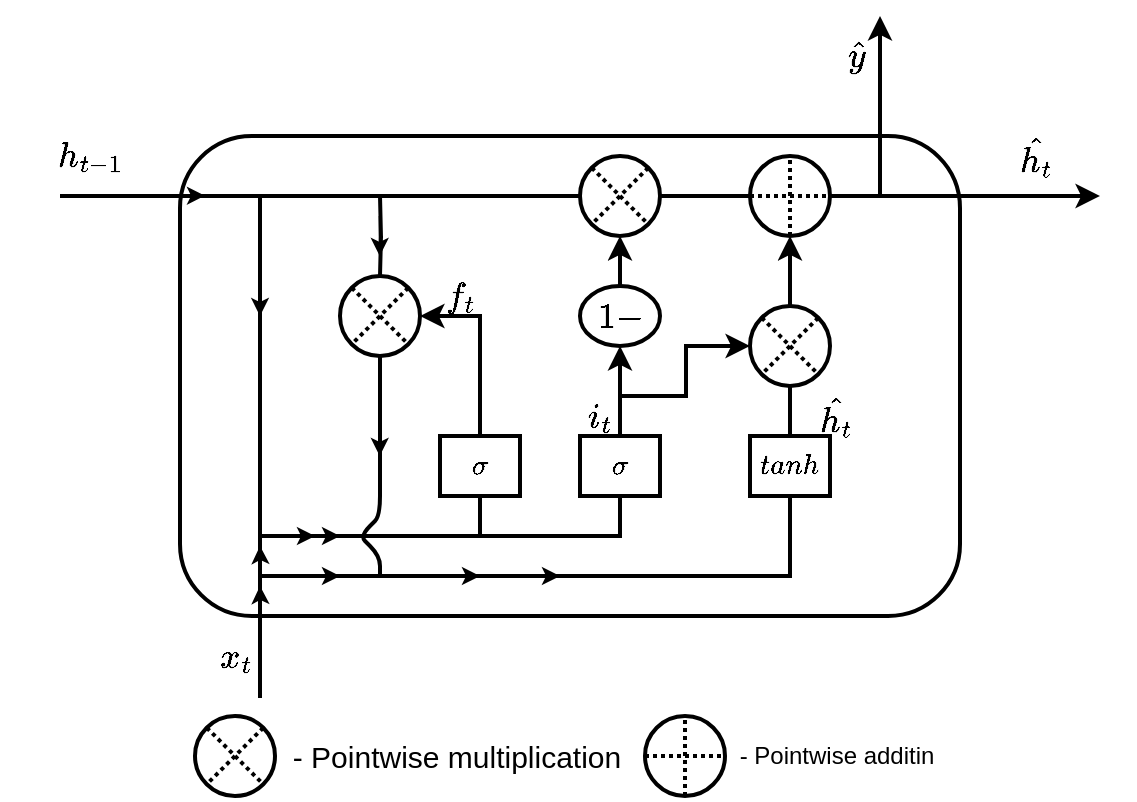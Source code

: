 <mxfile version="20.7.4" type="device"><diagram id="0pzhbJi8VVLmP_JgPvU9" name="Page-1"><mxGraphModel dx="667" dy="357" grid="1" gridSize="10" guides="1" tooltips="1" connect="1" arrows="1" fold="1" page="1" pageScale="1" pageWidth="850" pageHeight="1100" math="1" shadow="0"><root><mxCell id="0"/><mxCell id="1" parent="0"/><mxCell id="sxEf29W-lsWhnY5Drbxg-1" value="" style="rounded=1;whiteSpace=wrap;html=1;fillColor=none;strokeWidth=2;" parent="1" vertex="1"><mxGeometry x="120" y="130" width="390" height="240" as="geometry"/></mxCell><mxCell id="sxEf29W-lsWhnY5Drbxg-2" value="$$h_{t-1}$$" style="text;html=1;align=center;verticalAlign=middle;resizable=0;points=[];autosize=1;fontSize=15;" parent="1" vertex="1"><mxGeometry x="30" y="130" width="90" height="20" as="geometry"/></mxCell><mxCell id="sxEf29W-lsWhnY5Drbxg-3" value="$$x_t$$" style="text;html=1;align=center;verticalAlign=middle;resizable=0;points=[];autosize=1;fontSize=15;" parent="1" vertex="1"><mxGeometry x="112.5" y="380" width="70" height="20" as="geometry"/></mxCell><mxCell id="sxEf29W-lsWhnY5Drbxg-4" value="$$\hat{y}$$" style="text;html=1;align=center;verticalAlign=middle;resizable=0;points=[];autosize=1;fontSize=15;strokeWidth=2;" parent="1" vertex="1"><mxGeometry x="412.5" y="80" width="90" height="20" as="geometry"/></mxCell><mxCell id="sxEf29W-lsWhnY5Drbxg-5" value="$$\hat{h_t}$$" style="text;html=1;align=center;verticalAlign=middle;resizable=0;points=[];autosize=1;fontSize=15;" parent="1" vertex="1"><mxGeometry x="497.5" y="130" width="100" height="20" as="geometry"/></mxCell><mxCell id="Bk7K53Z3An52TejiGr5_-12" style="edgeStyle=orthogonalEdgeStyle;rounded=0;orthogonalLoop=1;jettySize=auto;html=1;exitX=1;exitY=0.5;exitDx=0;exitDy=0;entryX=0;entryY=0.5;entryDx=0;entryDy=0;startArrow=none;startFill=0;endArrow=none;endFill=0;strokeWidth=2;" parent="1" edge="1"><mxGeometry relative="1" as="geometry"><mxPoint x="360" y="160" as="sourcePoint"/><mxPoint x="405" y="160" as="targetPoint"/></mxGeometry></mxCell><mxCell id="Bk7K53Z3An52TejiGr5_-14" style="edgeStyle=orthogonalEdgeStyle;rounded=0;orthogonalLoop=1;jettySize=auto;html=1;exitX=0;exitY=0.5;exitDx=0;exitDy=0;startArrow=none;startFill=0;endArrow=none;endFill=0;strokeWidth=2;" parent="1" edge="1"><mxGeometry relative="1" as="geometry"><mxPoint x="60" y="160" as="targetPoint"/><mxPoint x="320" y="160" as="sourcePoint"/></mxGeometry></mxCell><mxCell id="Bk7K53Z3An52TejiGr5_-13" style="edgeStyle=orthogonalEdgeStyle;rounded=0;orthogonalLoop=1;jettySize=auto;html=1;exitX=1;exitY=0.5;exitDx=0;exitDy=0;startArrow=none;startFill=0;endArrow=classic;endFill=1;strokeWidth=2;" parent="1" edge="1"><mxGeometry relative="1" as="geometry"><mxPoint x="580" y="160" as="targetPoint"/><mxPoint x="445" y="160" as="sourcePoint"/></mxGeometry></mxCell><mxCell id="Bk7K53Z3An52TejiGr5_-8" style="edgeStyle=orthogonalEdgeStyle;rounded=0;orthogonalLoop=1;jettySize=auto;html=1;exitX=0.5;exitY=0;exitDx=0;exitDy=0;entryX=0.5;entryY=1;entryDx=0;entryDy=0;strokeWidth=2;" parent="1" source="sxEf29W-lsWhnY5Drbxg-11" edge="1"><mxGeometry relative="1" as="geometry"><mxPoint x="340" y="180" as="targetPoint"/></mxGeometry></mxCell><mxCell id="sxEf29W-lsWhnY5Drbxg-11" value="$$1-$$" style="ellipse;whiteSpace=wrap;html=1;fillColor=none;fontSize=15;strokeWidth=2;" parent="1" vertex="1"><mxGeometry x="320" y="205" width="40" height="30" as="geometry"/></mxCell><mxCell id="Bk7K53Z3An52TejiGr5_-10" style="edgeStyle=orthogonalEdgeStyle;rounded=0;orthogonalLoop=1;jettySize=auto;html=1;exitX=0;exitY=0.5;exitDx=0;exitDy=0;strokeWidth=2;startArrow=classic;startFill=1;endArrow=none;endFill=0;" parent="1" edge="1"><mxGeometry relative="1" as="geometry"><mxPoint x="340" y="250" as="targetPoint"/><mxPoint x="405" y="235" as="sourcePoint"/><Array as="points"><mxPoint x="373" y="235"/><mxPoint x="373" y="260"/><mxPoint x="340" y="260"/></Array></mxGeometry></mxCell><mxCell id="Bk7K53Z3An52TejiGr5_-11" style="edgeStyle=orthogonalEdgeStyle;rounded=0;orthogonalLoop=1;jettySize=auto;html=1;exitX=0.5;exitY=0;exitDx=0;exitDy=0;entryX=0.5;entryY=1;entryDx=0;entryDy=0;startArrow=none;startFill=0;endArrow=classic;endFill=1;strokeWidth=2;" parent="1" edge="1"><mxGeometry relative="1" as="geometry"><mxPoint x="425" y="215" as="sourcePoint"/><mxPoint x="425" y="180" as="targetPoint"/></mxGeometry></mxCell><mxCell id="Bk7K53Z3An52TejiGr5_-16" style="edgeStyle=orthogonalEdgeStyle;rounded=0;orthogonalLoop=1;jettySize=auto;html=1;exitX=0.5;exitY=0;exitDx=0;exitDy=0;startArrow=none;startFill=0;endArrow=none;endFill=0;strokeWidth=2;" parent="1" edge="1"><mxGeometry relative="1" as="geometry"><mxPoint x="220" y="160" as="targetPoint"/><mxPoint x="220" y="200" as="sourcePoint"/></mxGeometry></mxCell><mxCell id="Bk7K53Z3An52TejiGr5_-15" style="edgeStyle=orthogonalEdgeStyle;rounded=0;orthogonalLoop=1;jettySize=auto;html=1;exitX=0.5;exitY=0;exitDx=0;exitDy=0;entryX=0.5;entryY=1;entryDx=0;entryDy=0;startArrow=none;startFill=0;endArrow=none;endFill=0;strokeWidth=2;" parent="1" source="Bk7K53Z3An52TejiGr5_-1" edge="1"><mxGeometry relative="1" as="geometry"><mxPoint x="425" y="255" as="targetPoint"/></mxGeometry></mxCell><mxCell id="Bk7K53Z3An52TejiGr5_-17" style="edgeStyle=orthogonalEdgeStyle;rounded=0;orthogonalLoop=1;jettySize=auto;html=1;exitX=0.5;exitY=1;exitDx=0;exitDy=0;startArrow=none;startFill=0;endArrow=none;endFill=0;strokeWidth=2;" parent="1" source="Bk7K53Z3An52TejiGr5_-1" edge="1"><mxGeometry relative="1" as="geometry"><mxPoint x="180" y="350" as="targetPoint"/><Array as="points"><mxPoint x="425" y="350"/></Array></mxGeometry></mxCell><mxCell id="Bk7K53Z3An52TejiGr5_-1" value="$$tanh$$" style="rounded=0;whiteSpace=wrap;html=1;fillColor=none;strokeWidth=2;" parent="1" vertex="1"><mxGeometry x="405" y="280" width="40" height="30" as="geometry"/></mxCell><mxCell id="Bk7K53Z3An52TejiGr5_-9" style="edgeStyle=orthogonalEdgeStyle;rounded=0;orthogonalLoop=1;jettySize=auto;html=1;exitX=0.5;exitY=0;exitDx=0;exitDy=0;entryX=0.5;entryY=1;entryDx=0;entryDy=0;strokeWidth=2;" parent="1" source="Bk7K53Z3An52TejiGr5_-2" target="sxEf29W-lsWhnY5Drbxg-11" edge="1"><mxGeometry relative="1" as="geometry"/></mxCell><mxCell id="Bk7K53Z3An52TejiGr5_-18" style="edgeStyle=orthogonalEdgeStyle;rounded=0;orthogonalLoop=1;jettySize=auto;html=1;exitX=0.5;exitY=1;exitDx=0;exitDy=0;startArrow=none;startFill=0;endArrow=none;endFill=0;strokeWidth=2;" parent="1" source="Bk7K53Z3An52TejiGr5_-2" edge="1"><mxGeometry relative="1" as="geometry"><mxPoint x="180" y="350" as="targetPoint"/><Array as="points"><mxPoint x="340" y="330"/><mxPoint x="160" y="330"/><mxPoint x="160" y="350"/></Array></mxGeometry></mxCell><mxCell id="Bk7K53Z3An52TejiGr5_-2" value="$$\sigma$$" style="rounded=0;whiteSpace=wrap;html=1;fillColor=none;strokeWidth=2;" parent="1" vertex="1"><mxGeometry x="320" y="280" width="40" height="30" as="geometry"/></mxCell><mxCell id="Bk7K53Z3An52TejiGr5_-7" style="edgeStyle=orthogonalEdgeStyle;rounded=0;orthogonalLoop=1;jettySize=auto;html=1;exitX=0.5;exitY=0;exitDx=0;exitDy=0;entryX=1;entryY=0.5;entryDx=0;entryDy=0;strokeWidth=2;" parent="1" source="Bk7K53Z3An52TejiGr5_-3" edge="1"><mxGeometry relative="1" as="geometry"><mxPoint x="240" y="220" as="targetPoint"/><Array as="points"><mxPoint x="270" y="220"/></Array></mxGeometry></mxCell><mxCell id="Bk7K53Z3An52TejiGr5_-19" style="edgeStyle=orthogonalEdgeStyle;rounded=0;orthogonalLoop=1;jettySize=auto;html=1;exitX=0.5;exitY=1;exitDx=0;exitDy=0;startArrow=none;startFill=0;endArrow=none;endFill=0;strokeWidth=2;" parent="1" source="Bk7K53Z3An52TejiGr5_-3" edge="1"><mxGeometry relative="1" as="geometry"><mxPoint x="270" y="330" as="targetPoint"/></mxGeometry></mxCell><mxCell id="Bk7K53Z3An52TejiGr5_-3" value="$$\sigma$$" style="rounded=0;whiteSpace=wrap;html=1;fillColor=none;strokeWidth=2;" parent="1" vertex="1"><mxGeometry x="250" y="280" width="40" height="30" as="geometry"/></mxCell><mxCell id="Bk7K53Z3An52TejiGr5_-5" value="" style="endArrow=none;html=1;strokeWidth=2;" parent="1" edge="1"><mxGeometry width="50" height="50" relative="1" as="geometry"><mxPoint x="160" y="411" as="sourcePoint"/><mxPoint x="160" y="160" as="targetPoint"/></mxGeometry></mxCell><mxCell id="Bk7K53Z3An52TejiGr5_-22" value="" style="endArrow=classic;html=1;strokeWidth=2;" parent="1" edge="1"><mxGeometry width="50" height="50" relative="1" as="geometry"><mxPoint x="470" y="160" as="sourcePoint"/><mxPoint x="470" y="70" as="targetPoint"/></mxGeometry></mxCell><mxCell id="Bk7K53Z3An52TejiGr5_-23" value="" style="endArrow=none;html=1;strokeWidth=2;" parent="1" edge="1"><mxGeometry width="50" height="50" relative="1" as="geometry"><mxPoint x="220" y="350" as="sourcePoint"/><mxPoint x="220" y="240" as="targetPoint"/><Array as="points"><mxPoint x="220" y="340"/><mxPoint x="210" y="330"/><mxPoint x="220" y="320"/></Array></mxGeometry></mxCell><mxCell id="Bk7K53Z3An52TejiGr5_-25" value="&lt;font style=&quot;font-size: 15px&quot;&gt;- Pointwise multiplication&lt;/font&gt;" style="text;html=1;align=center;verticalAlign=middle;resizable=0;points=[];autosize=1;" parent="1" vertex="1"><mxGeometry x="167.5" y="430" width="180" height="20" as="geometry"/></mxCell><mxCell id="Bk7K53Z3An52TejiGr5_-26" value="- Pointwise additin" style="text;html=1;align=center;verticalAlign=middle;resizable=0;points=[];autosize=1;" parent="1" vertex="1"><mxGeometry x="392.5" y="430" width="110" height="20" as="geometry"/></mxCell><mxCell id="Bk7K53Z3An52TejiGr5_-29" value="$$\hat{h_t}$$" style="text;html=1;align=center;verticalAlign=middle;resizable=0;points=[];autosize=1;fontSize=15;" parent="1" vertex="1"><mxGeometry x="397.5" y="260" width="100" height="20" as="geometry"/></mxCell><mxCell id="Bk7K53Z3An52TejiGr5_-30" value="$$i_t$$" style="text;html=1;align=center;verticalAlign=middle;resizable=0;points=[];autosize=1;fontSize=15;" parent="1" vertex="1"><mxGeometry x="300" y="260" width="60" height="20" as="geometry"/></mxCell><mxCell id="Bk7K53Z3An52TejiGr5_-31" value="$$f_t$$" style="text;html=1;align=center;verticalAlign=middle;resizable=0;points=[];autosize=1;fontSize=15;" parent="1" vertex="1"><mxGeometry x="225" y="200" width="70" height="20" as="geometry"/></mxCell><mxCell id="Bk7K53Z3An52TejiGr5_-32" value="" style="ellipse;whiteSpace=wrap;html=1;aspect=fixed;sketch=0;strokeWidth=2;fillColor=none;" parent="1" vertex="1"><mxGeometry x="405" y="140" width="40" height="40" as="geometry"/></mxCell><mxCell id="Bk7K53Z3An52TejiGr5_-35" style="edgeStyle=none;rounded=0;orthogonalLoop=1;jettySize=auto;html=1;exitX=0.5;exitY=1;exitDx=0;exitDy=0;entryX=0.5;entryY=0;entryDx=0;entryDy=0;dashed=1;dashPattern=1 1;startArrow=none;startFill=0;endArrow=none;endFill=0;strokeWidth=2;" parent="1" source="Bk7K53Z3An52TejiGr5_-32" target="Bk7K53Z3An52TejiGr5_-32" edge="1"><mxGeometry relative="1" as="geometry"/></mxCell><mxCell id="Bk7K53Z3An52TejiGr5_-36" style="edgeStyle=none;rounded=0;orthogonalLoop=1;jettySize=auto;html=1;exitX=0;exitY=0.5;exitDx=0;exitDy=0;entryX=1;entryY=0.5;entryDx=0;entryDy=0;dashed=1;dashPattern=1 1;startArrow=none;startFill=0;endArrow=none;endFill=0;strokeWidth=2;" parent="1" source="Bk7K53Z3An52TejiGr5_-32" target="Bk7K53Z3An52TejiGr5_-32" edge="1"><mxGeometry relative="1" as="geometry"/></mxCell><mxCell id="Bk7K53Z3An52TejiGr5_-38" value="" style="ellipse;whiteSpace=wrap;html=1;aspect=fixed;sketch=0;strokeWidth=2;fillColor=none;" parent="1" vertex="1"><mxGeometry x="352.5" y="420" width="40" height="40" as="geometry"/></mxCell><mxCell id="Bk7K53Z3An52TejiGr5_-39" style="edgeStyle=none;rounded=0;orthogonalLoop=1;jettySize=auto;html=1;exitX=0.5;exitY=1;exitDx=0;exitDy=0;entryX=0.5;entryY=0;entryDx=0;entryDy=0;dashed=1;dashPattern=1 1;startArrow=none;startFill=0;endArrow=none;endFill=0;strokeWidth=2;" parent="1" source="Bk7K53Z3An52TejiGr5_-38" target="Bk7K53Z3An52TejiGr5_-38" edge="1"><mxGeometry relative="1" as="geometry"/></mxCell><mxCell id="Bk7K53Z3An52TejiGr5_-40" style="edgeStyle=none;rounded=0;orthogonalLoop=1;jettySize=auto;html=1;exitX=0;exitY=0.5;exitDx=0;exitDy=0;entryX=1;entryY=0.5;entryDx=0;entryDy=0;dashed=1;dashPattern=1 1;startArrow=none;startFill=0;endArrow=none;endFill=0;strokeWidth=2;" parent="1" source="Bk7K53Z3An52TejiGr5_-38" target="Bk7K53Z3An52TejiGr5_-38" edge="1"><mxGeometry relative="1" as="geometry"/></mxCell><mxCell id="Bk7K53Z3An52TejiGr5_-42" value="" style="ellipse;whiteSpace=wrap;html=1;aspect=fixed;sketch=0;strokeWidth=2;fillColor=none;" parent="1" vertex="1"><mxGeometry x="127.5" y="420" width="40" height="40" as="geometry"/></mxCell><mxCell id="Bk7K53Z3An52TejiGr5_-43" style="edgeStyle=none;rounded=0;orthogonalLoop=1;jettySize=auto;html=1;exitX=0;exitY=0;exitDx=0;exitDy=0;entryX=1;entryY=1;entryDx=0;entryDy=0;dashed=1;dashPattern=1 1;startArrow=none;startFill=0;endArrow=none;endFill=0;strokeWidth=2;" parent="1" source="Bk7K53Z3An52TejiGr5_-42" target="Bk7K53Z3An52TejiGr5_-42" edge="1"><mxGeometry relative="1" as="geometry"/></mxCell><mxCell id="Bk7K53Z3An52TejiGr5_-44" style="edgeStyle=none;rounded=0;orthogonalLoop=1;jettySize=auto;html=1;exitX=1;exitY=0;exitDx=0;exitDy=0;entryX=0;entryY=1;entryDx=0;entryDy=0;dashed=1;dashPattern=1 1;startArrow=none;startFill=0;endArrow=none;endFill=0;strokeWidth=2;" parent="1" source="Bk7K53Z3An52TejiGr5_-42" target="Bk7K53Z3An52TejiGr5_-42" edge="1"><mxGeometry relative="1" as="geometry"/></mxCell><mxCell id="Bk7K53Z3An52TejiGr5_-47" value="" style="ellipse;whiteSpace=wrap;html=1;aspect=fixed;sketch=0;strokeWidth=2;fillColor=none;" parent="1" vertex="1"><mxGeometry x="405" y="215" width="40" height="40" as="geometry"/></mxCell><mxCell id="Bk7K53Z3An52TejiGr5_-48" style="edgeStyle=none;rounded=0;orthogonalLoop=1;jettySize=auto;html=1;exitX=0;exitY=0;exitDx=0;exitDy=0;entryX=1;entryY=1;entryDx=0;entryDy=0;dashed=1;dashPattern=1 1;startArrow=none;startFill=0;endArrow=none;endFill=0;strokeWidth=2;" parent="1" source="Bk7K53Z3An52TejiGr5_-47" target="Bk7K53Z3An52TejiGr5_-47" edge="1"><mxGeometry relative="1" as="geometry"/></mxCell><mxCell id="Bk7K53Z3An52TejiGr5_-49" style="edgeStyle=none;rounded=0;orthogonalLoop=1;jettySize=auto;html=1;exitX=1;exitY=0;exitDx=0;exitDy=0;entryX=0;entryY=1;entryDx=0;entryDy=0;dashed=1;dashPattern=1 1;startArrow=none;startFill=0;endArrow=none;endFill=0;strokeWidth=2;" parent="1" source="Bk7K53Z3An52TejiGr5_-47" target="Bk7K53Z3An52TejiGr5_-47" edge="1"><mxGeometry relative="1" as="geometry"/></mxCell><mxCell id="Bk7K53Z3An52TejiGr5_-50" value="" style="ellipse;whiteSpace=wrap;html=1;aspect=fixed;sketch=0;strokeWidth=2;fillColor=none;" parent="1" vertex="1"><mxGeometry x="320" y="140" width="40" height="40" as="geometry"/></mxCell><mxCell id="Bk7K53Z3An52TejiGr5_-51" style="edgeStyle=none;rounded=0;orthogonalLoop=1;jettySize=auto;html=1;exitX=0;exitY=0;exitDx=0;exitDy=0;entryX=1;entryY=1;entryDx=0;entryDy=0;dashed=1;dashPattern=1 1;startArrow=none;startFill=0;endArrow=none;endFill=0;strokeWidth=2;" parent="1" source="Bk7K53Z3An52TejiGr5_-50" target="Bk7K53Z3An52TejiGr5_-50" edge="1"><mxGeometry relative="1" as="geometry"/></mxCell><mxCell id="Bk7K53Z3An52TejiGr5_-52" style="edgeStyle=none;rounded=0;orthogonalLoop=1;jettySize=auto;html=1;exitX=1;exitY=0;exitDx=0;exitDy=0;entryX=0;entryY=1;entryDx=0;entryDy=0;dashed=1;dashPattern=1 1;startArrow=none;startFill=0;endArrow=none;endFill=0;strokeWidth=2;" parent="1" source="Bk7K53Z3An52TejiGr5_-50" target="Bk7K53Z3An52TejiGr5_-50" edge="1"><mxGeometry relative="1" as="geometry"/></mxCell><mxCell id="Bk7K53Z3An52TejiGr5_-53" value="" style="ellipse;whiteSpace=wrap;html=1;aspect=fixed;sketch=0;strokeWidth=2;fillColor=none;" parent="1" vertex="1"><mxGeometry x="200" y="200" width="40" height="40" as="geometry"/></mxCell><mxCell id="Bk7K53Z3An52TejiGr5_-54" style="edgeStyle=none;rounded=0;orthogonalLoop=1;jettySize=auto;html=1;exitX=0;exitY=0;exitDx=0;exitDy=0;entryX=1;entryY=1;entryDx=0;entryDy=0;dashed=1;dashPattern=1 1;startArrow=none;startFill=0;endArrow=none;endFill=0;strokeWidth=2;" parent="1" source="Bk7K53Z3An52TejiGr5_-53" target="Bk7K53Z3An52TejiGr5_-53" edge="1"><mxGeometry relative="1" as="geometry"/></mxCell><mxCell id="Bk7K53Z3An52TejiGr5_-55" style="edgeStyle=none;rounded=0;orthogonalLoop=1;jettySize=auto;html=1;exitX=1;exitY=0;exitDx=0;exitDy=0;entryX=0;entryY=1;entryDx=0;entryDy=0;dashed=1;dashPattern=1 1;startArrow=none;startFill=0;endArrow=none;endFill=0;strokeWidth=2;" parent="1" source="Bk7K53Z3An52TejiGr5_-53" target="Bk7K53Z3An52TejiGr5_-53" edge="1"><mxGeometry relative="1" as="geometry"/></mxCell><mxCell id="NnsSKkSf2dNkZ-4tGOIe-1" value="" style="endArrow=classic;html=1;rounded=0;" edge="1" parent="1"><mxGeometry width="50" height="50" relative="1" as="geometry"><mxPoint x="160" y="200" as="sourcePoint"/><mxPoint x="160" y="220" as="targetPoint"/></mxGeometry></mxCell><mxCell id="NnsSKkSf2dNkZ-4tGOIe-3" value="" style="endArrow=classic;html=1;rounded=0;" edge="1" parent="1"><mxGeometry x="1" y="13" width="50" height="50" relative="1" as="geometry"><mxPoint x="180" y="330" as="sourcePoint"/><mxPoint x="200" y="330" as="targetPoint"/><mxPoint x="-6" y="10" as="offset"/></mxGeometry></mxCell><mxCell id="NnsSKkSf2dNkZ-4tGOIe-4" value="" style="endArrow=classic;html=1;rounded=0;" edge="1" parent="1"><mxGeometry x="1" y="13" width="50" height="50" relative="1" as="geometry"><mxPoint x="167.5" y="330" as="sourcePoint"/><mxPoint x="187.5" y="330" as="targetPoint"/><mxPoint x="-6" y="10" as="offset"/></mxGeometry></mxCell><mxCell id="NnsSKkSf2dNkZ-4tGOIe-5" value="" style="endArrow=classic;html=1;rounded=0;" edge="1" parent="1"><mxGeometry x="-1" y="58" width="50" height="50" relative="1" as="geometry"><mxPoint x="219.86" y="170" as="sourcePoint"/><mxPoint x="219.86" y="190" as="targetPoint"/><mxPoint x="-8" y="-30" as="offset"/></mxGeometry></mxCell><mxCell id="NnsSKkSf2dNkZ-4tGOIe-6" value="" style="endArrow=classic;html=1;rounded=0;" edge="1" parent="1"><mxGeometry x="-1" y="58" width="50" height="50" relative="1" as="geometry"><mxPoint x="219.86" y="270" as="sourcePoint"/><mxPoint x="219.86" y="290" as="targetPoint"/><mxPoint x="-8" y="-30" as="offset"/></mxGeometry></mxCell><mxCell id="NnsSKkSf2dNkZ-4tGOIe-9" value="" style="endArrow=classic;html=1;rounded=0;" edge="1" parent="1"><mxGeometry x="1" y="13" width="50" height="50" relative="1" as="geometry"><mxPoint x="160.5" y="375" as="sourcePoint"/><mxPoint x="160" y="355" as="targetPoint"/><mxPoint x="-6" y="10" as="offset"/></mxGeometry></mxCell><mxCell id="NnsSKkSf2dNkZ-4tGOIe-11" value="" style="endArrow=classic;html=1;rounded=0;" edge="1" parent="1"><mxGeometry x="1" y="13" width="50" height="50" relative="1" as="geometry"><mxPoint x="160.5" y="355" as="sourcePoint"/><mxPoint x="160" y="335" as="targetPoint"/><mxPoint x="-6" y="10" as="offset"/></mxGeometry></mxCell><mxCell id="NnsSKkSf2dNkZ-4tGOIe-12" value="" style="endArrow=classic;html=1;rounded=0;" edge="1" parent="1"><mxGeometry x="1" y="13" width="50" height="50" relative="1" as="geometry"><mxPoint x="180" y="350" as="sourcePoint"/><mxPoint x="200" y="350" as="targetPoint"/><mxPoint x="-6" y="10" as="offset"/></mxGeometry></mxCell><mxCell id="NnsSKkSf2dNkZ-4tGOIe-13" value="" style="endArrow=classic;html=1;rounded=0;" edge="1" parent="1"><mxGeometry x="1" y="13" width="50" height="50" relative="1" as="geometry"><mxPoint x="290" y="350" as="sourcePoint"/><mxPoint x="310" y="350" as="targetPoint"/><mxPoint x="-6" y="10" as="offset"/></mxGeometry></mxCell><mxCell id="NnsSKkSf2dNkZ-4tGOIe-14" value="" style="endArrow=classic;html=1;rounded=0;" edge="1" parent="1"><mxGeometry x="1" y="13" width="50" height="50" relative="1" as="geometry"><mxPoint x="250" y="350" as="sourcePoint"/><mxPoint x="270" y="350" as="targetPoint"/><mxPoint x="-6" y="10" as="offset"/></mxGeometry></mxCell><mxCell id="NnsSKkSf2dNkZ-4tGOIe-15" value="" style="endArrow=classic;html=1;rounded=0;" edge="1" parent="1"><mxGeometry x="1" y="13" width="50" height="50" relative="1" as="geometry"><mxPoint x="112.5" y="159.86" as="sourcePoint"/><mxPoint x="132.5" y="159.86" as="targetPoint"/><mxPoint x="-6" y="10" as="offset"/></mxGeometry></mxCell></root></mxGraphModel></diagram></mxfile>